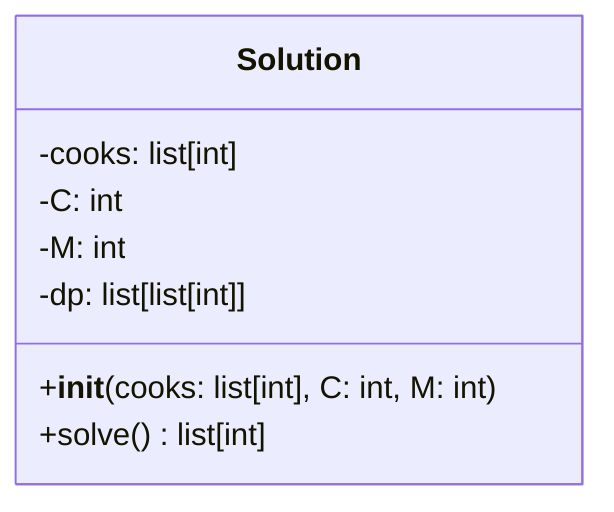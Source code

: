 classDiagram
    class Solution {
        -cooks: list[int]
        -C: int
        -M: int
        -dp: list[list[int]]
        +__init__(cooks: list[int], C: int, M: int)
        +solve() list[int]
    }